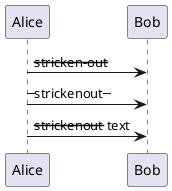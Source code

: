 {
  "sha1": "prgp7vzsk9y701picg1dlu71ujc33j",
  "insertion": {
    "when": "2024-06-04T17:28:41.618Z",
    "url": "https://github.com/plantuml/plantuml/issues/1574",
    "user": "plantuml@gmail.com"
  }
}
@startuml
Alice -> Bob : --stricken-out--
Alice -> Bob : --strickenout--
Alice -> Bob : --strickenout-- text
@enduml
